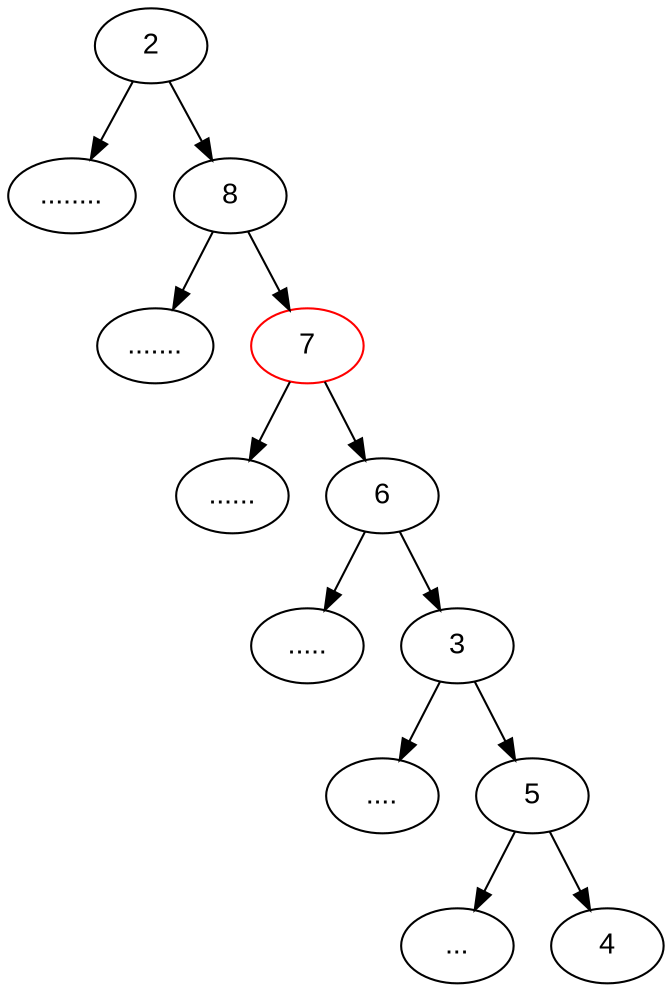 digraph MinMaxHeap {
    node [fontname="Arial"];

    2 -> "........"
    2 -> 8 
    
    8 -> "......."
    8 -> 7 

    7 [color="red"]
    7 -> "......"
    7 -> 6 
    
    6 -> "....."
    6 -> 3
    
    3 -> "...."
    3 -> 5 
    
    5 -> "..."
    5 -> 4

}
